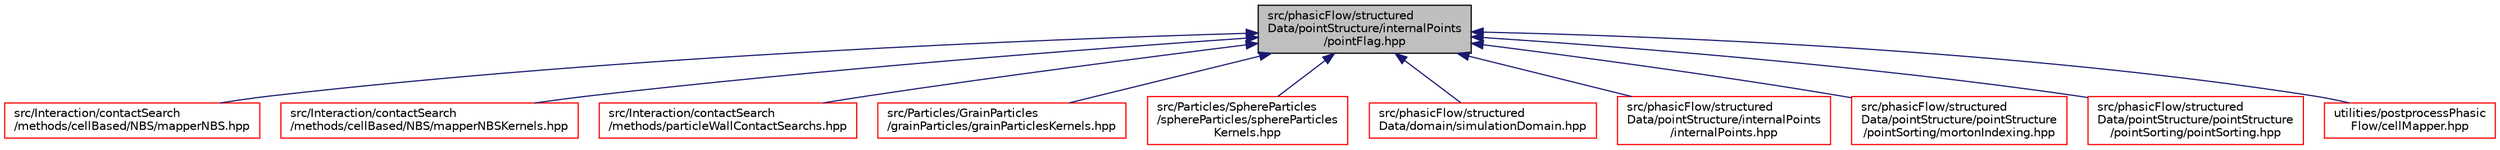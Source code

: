 digraph "src/phasicFlow/structuredData/pointStructure/internalPoints/pointFlag.hpp"
{
 // LATEX_PDF_SIZE
  edge [fontname="Helvetica",fontsize="10",labelfontname="Helvetica",labelfontsize="10"];
  node [fontname="Helvetica",fontsize="10",shape=record];
  Node1 [label="src/phasicFlow/structured\lData/pointStructure/internalPoints\l/pointFlag.hpp",height=0.2,width=0.4,color="black", fillcolor="grey75", style="filled", fontcolor="black",tooltip=" "];
  Node1 -> Node2 [dir="back",color="midnightblue",fontsize="10",style="solid",fontname="Helvetica"];
  Node2 [label="src/Interaction/contactSearch\l/methods/cellBased/NBS/mapperNBS.hpp",height=0.2,width=0.4,color="red", fillcolor="white", style="filled",URL="$mapperNBS_8hpp.html",tooltip=" "];
  Node1 -> Node12 [dir="back",color="midnightblue",fontsize="10",style="solid",fontname="Helvetica"];
  Node12 [label="src/Interaction/contactSearch\l/methods/cellBased/NBS/mapperNBSKernels.hpp",height=0.2,width=0.4,color="red", fillcolor="white", style="filled",URL="$mapperNBSKernels_8hpp.html",tooltip=" "];
  Node1 -> Node14 [dir="back",color="midnightblue",fontsize="10",style="solid",fontname="Helvetica"];
  Node14 [label="src/Interaction/contactSearch\l/methods/particleWallContactSearchs.hpp",height=0.2,width=0.4,color="red", fillcolor="white", style="filled",URL="$particleWallContactSearchs_8hpp.html",tooltip=" "];
  Node1 -> Node15 [dir="back",color="midnightblue",fontsize="10",style="solid",fontname="Helvetica"];
  Node15 [label="src/Particles/GrainParticles\l/grainParticles/grainParticlesKernels.hpp",height=0.2,width=0.4,color="red", fillcolor="white", style="filled",URL="$grainParticlesKernels_8hpp.html",tooltip=" "];
  Node1 -> Node18 [dir="back",color="midnightblue",fontsize="10",style="solid",fontname="Helvetica"];
  Node18 [label="src/Particles/SphereParticles\l/sphereParticles/sphereParticles\lKernels.hpp",height=0.2,width=0.4,color="red", fillcolor="white", style="filled",URL="$sphereParticlesKernels_8hpp.html",tooltip=" "];
  Node1 -> Node21 [dir="back",color="midnightblue",fontsize="10",style="solid",fontname="Helvetica"];
  Node21 [label="src/phasicFlow/structured\lData/domain/simulationDomain.hpp",height=0.2,width=0.4,color="red", fillcolor="white", style="filled",URL="$simulationDomain_8hpp.html",tooltip=" "];
  Node1 -> Node140 [dir="back",color="midnightblue",fontsize="10",style="solid",fontname="Helvetica"];
  Node140 [label="src/phasicFlow/structured\lData/pointStructure/internalPoints\l/internalPoints.hpp",height=0.2,width=0.4,color="red", fillcolor="white", style="filled",URL="$internalPoints_8hpp.html",tooltip=" "];
  Node1 -> Node151 [dir="back",color="midnightblue",fontsize="10",style="solid",fontname="Helvetica"];
  Node151 [label="src/phasicFlow/structured\lData/pointStructure/pointStructure\l/pointSorting/mortonIndexing.hpp",height=0.2,width=0.4,color="red", fillcolor="white", style="filled",URL="$mortonIndexing_8hpp.html",tooltip=" "];
  Node1 -> Node154 [dir="back",color="midnightblue",fontsize="10",style="solid",fontname="Helvetica"];
  Node154 [label="src/phasicFlow/structured\lData/pointStructure/pointStructure\l/pointSorting/pointSorting.hpp",height=0.2,width=0.4,color="red", fillcolor="white", style="filled",URL="$pointSorting_8hpp.html",tooltip=" "];
  Node1 -> Node155 [dir="back",color="midnightblue",fontsize="10",style="solid",fontname="Helvetica"];
  Node155 [label="utilities/postprocessPhasic\lFlow/cellMapper.hpp",height=0.2,width=0.4,color="red", fillcolor="white", style="filled",URL="$cellMapper_8hpp.html",tooltip=" "];
}
